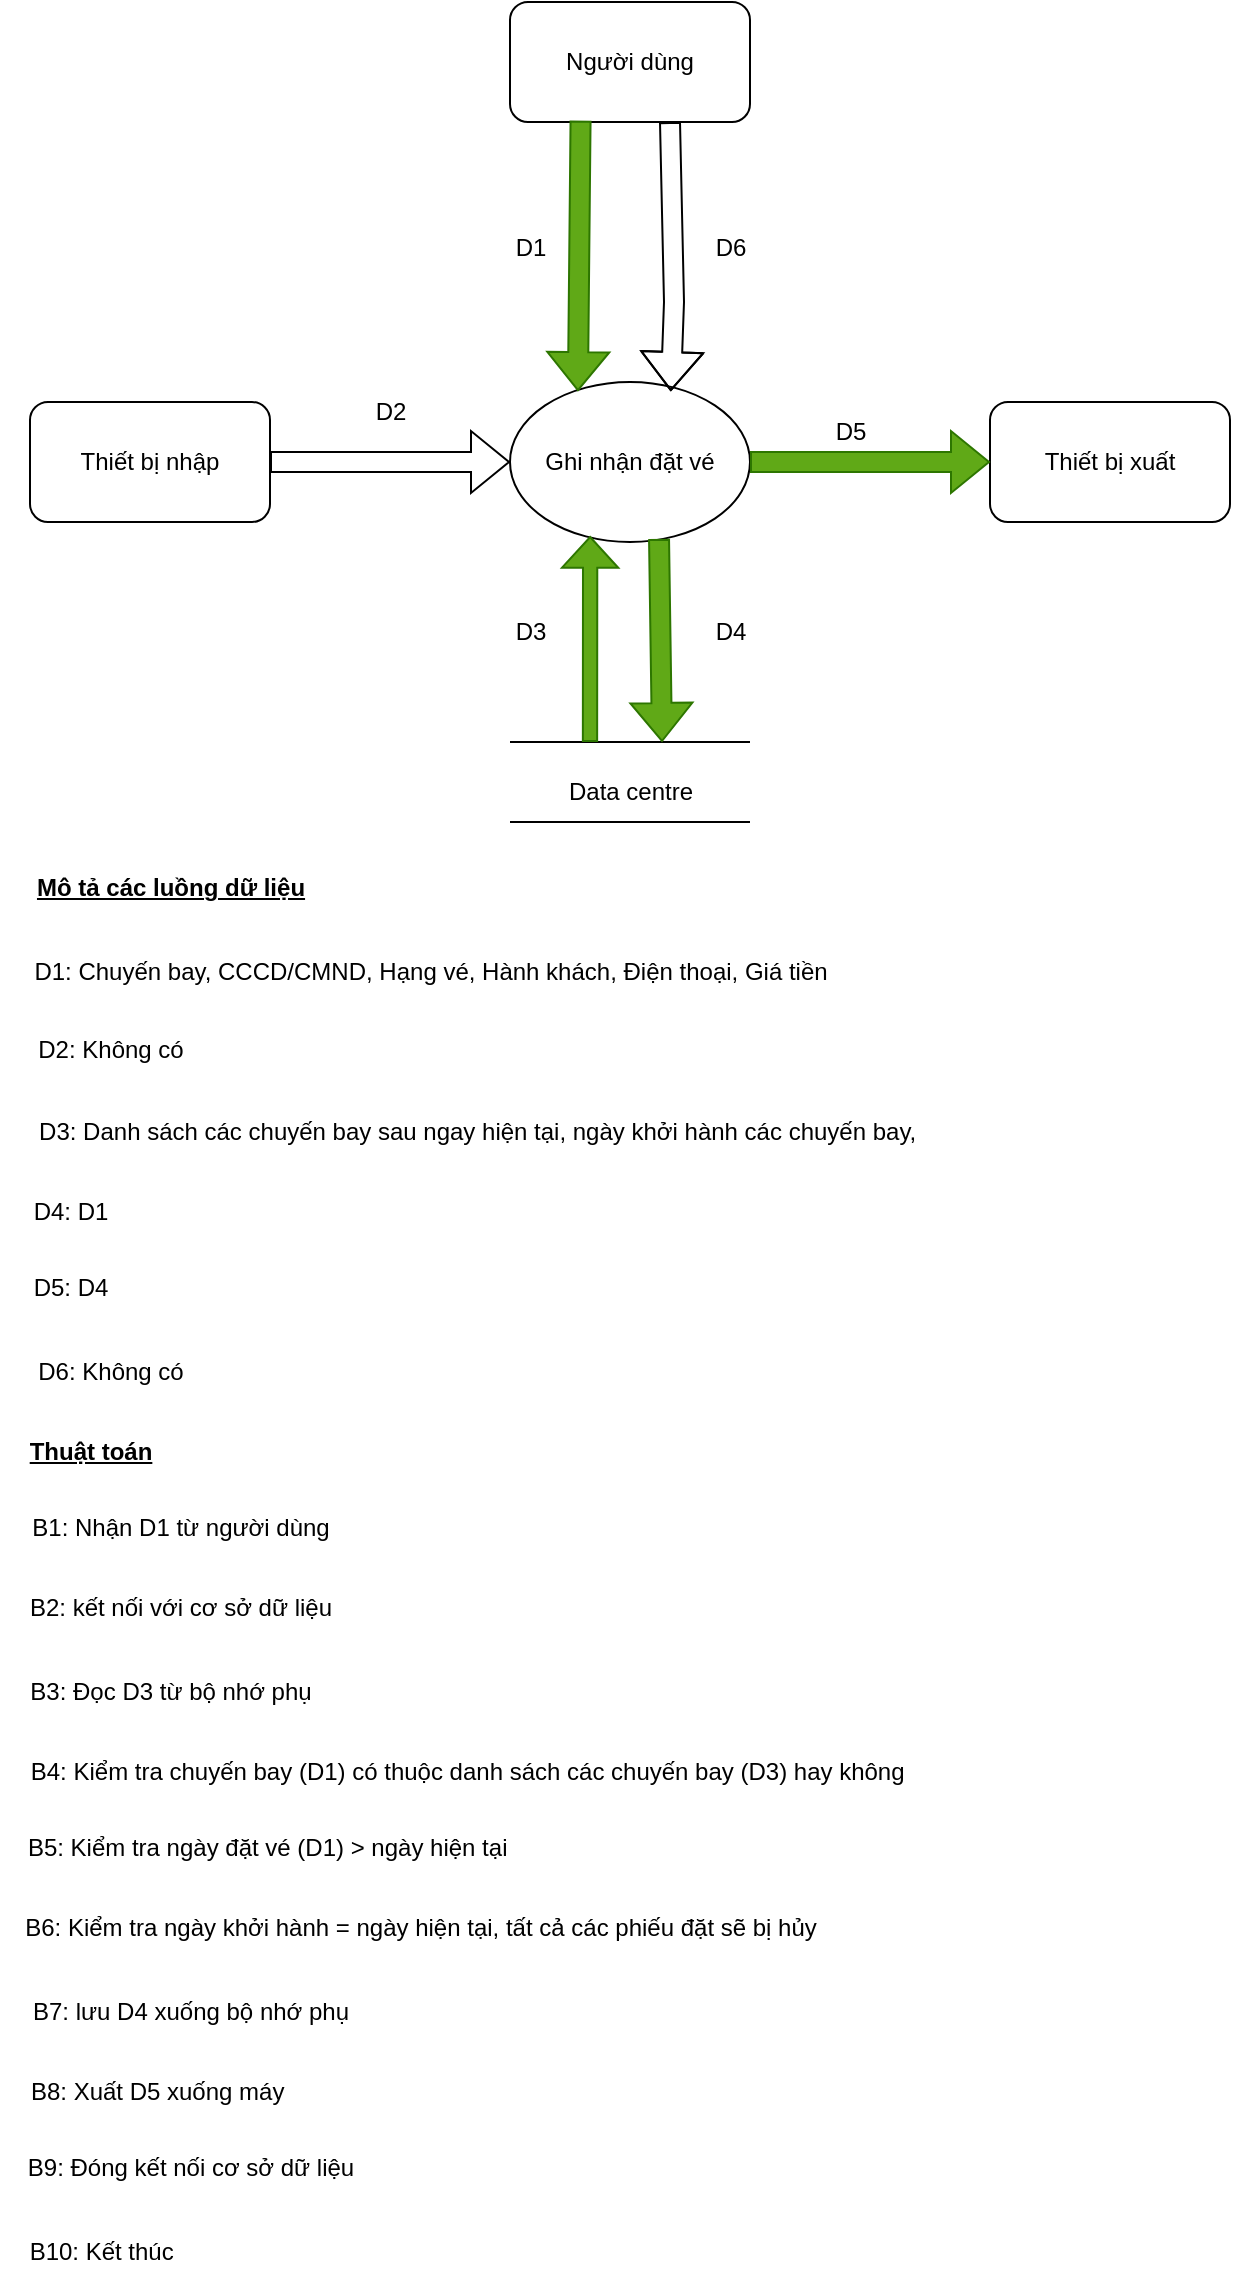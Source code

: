 <mxfile version="24.0.2" type="device">
  <diagram name="Page-1" id="ERcGBdOeoa0EKov4Dhyk">
    <mxGraphModel dx="1050" dy="587" grid="1" gridSize="10" guides="1" tooltips="1" connect="1" arrows="1" fold="1" page="1" pageScale="1" pageWidth="850" pageHeight="1100" math="0" shadow="0">
      <root>
        <mxCell id="0" />
        <mxCell id="1" parent="0" />
        <mxCell id="0HJ5qdZpC-n_4IhRVBek-1" value="Ghi nhận đặt vé" style="ellipse;whiteSpace=wrap;html=1;" parent="1" vertex="1">
          <mxGeometry x="360" y="260" width="120" height="80" as="geometry" />
        </mxCell>
        <mxCell id="0HJ5qdZpC-n_4IhRVBek-2" value="Người dùng" style="rounded=1;whiteSpace=wrap;html=1;" parent="1" vertex="1">
          <mxGeometry x="360" y="70" width="120" height="60" as="geometry" />
        </mxCell>
        <mxCell id="0HJ5qdZpC-n_4IhRVBek-3" value="Thiết bị nhập" style="rounded=1;whiteSpace=wrap;html=1;" parent="1" vertex="1">
          <mxGeometry x="120" y="270" width="120" height="60" as="geometry" />
        </mxCell>
        <mxCell id="0HJ5qdZpC-n_4IhRVBek-4" value="Thiết bị xuất" style="rounded=1;whiteSpace=wrap;html=1;" parent="1" vertex="1">
          <mxGeometry x="600" y="270" width="120" height="60" as="geometry" />
        </mxCell>
        <mxCell id="0HJ5qdZpC-n_4IhRVBek-6" value="" style="shape=flexArrow;endArrow=classic;html=1;rounded=0;exitX=0.294;exitY=0.989;exitDx=0;exitDy=0;entryX=0.283;entryY=0.057;entryDx=0;entryDy=0;entryPerimeter=0;exitPerimeter=0;fillColor=#60a917;strokeColor=#2D7600;" parent="1" source="0HJ5qdZpC-n_4IhRVBek-2" target="0HJ5qdZpC-n_4IhRVBek-1" edge="1">
          <mxGeometry width="50" height="50" relative="1" as="geometry">
            <mxPoint x="400" y="330" as="sourcePoint" />
            <mxPoint x="450" y="280" as="targetPoint" />
          </mxGeometry>
        </mxCell>
        <mxCell id="0HJ5qdZpC-n_4IhRVBek-7" value="" style="shape=flexArrow;endArrow=classic;html=1;rounded=0;entryX=0.67;entryY=0.057;entryDx=0;entryDy=0;entryPerimeter=0;" parent="1" target="0HJ5qdZpC-n_4IhRVBek-1" edge="1">
          <mxGeometry width="50" height="50" relative="1" as="geometry">
            <mxPoint x="440" y="130" as="sourcePoint" />
            <mxPoint x="450" y="280" as="targetPoint" />
            <Array as="points">
              <mxPoint x="442" y="220" />
            </Array>
          </mxGeometry>
        </mxCell>
        <mxCell id="0HJ5qdZpC-n_4IhRVBek-8" value="" style="shape=flexArrow;endArrow=classic;html=1;rounded=0;entryX=0;entryY=0.5;entryDx=0;entryDy=0;exitX=1;exitY=0.5;exitDx=0;exitDy=0;fillColor=#60a917;strokeColor=#2D7600;" parent="1" source="0HJ5qdZpC-n_4IhRVBek-1" target="0HJ5qdZpC-n_4IhRVBek-4" edge="1">
          <mxGeometry width="50" height="50" relative="1" as="geometry">
            <mxPoint x="320" y="360" as="sourcePoint" />
            <mxPoint x="370" y="310" as="targetPoint" />
          </mxGeometry>
        </mxCell>
        <mxCell id="0HJ5qdZpC-n_4IhRVBek-9" value="" style="shape=flexArrow;endArrow=classic;html=1;rounded=0;entryX=0;entryY=0.5;entryDx=0;entryDy=0;exitX=1;exitY=0.5;exitDx=0;exitDy=0;" parent="1" source="0HJ5qdZpC-n_4IhRVBek-3" target="0HJ5qdZpC-n_4IhRVBek-1" edge="1">
          <mxGeometry width="50" height="50" relative="1" as="geometry">
            <mxPoint x="320" y="360" as="sourcePoint" />
            <mxPoint x="370" y="310" as="targetPoint" />
          </mxGeometry>
        </mxCell>
        <mxCell id="0HJ5qdZpC-n_4IhRVBek-10" value="" style="endArrow=none;html=1;rounded=0;" parent="1" edge="1">
          <mxGeometry width="50" height="50" relative="1" as="geometry">
            <mxPoint x="360" y="440" as="sourcePoint" />
            <mxPoint x="480" y="440" as="targetPoint" />
          </mxGeometry>
        </mxCell>
        <mxCell id="0HJ5qdZpC-n_4IhRVBek-11" value="" style="endArrow=none;html=1;rounded=0;" parent="1" edge="1">
          <mxGeometry width="50" height="50" relative="1" as="geometry">
            <mxPoint x="360" y="480" as="sourcePoint" />
            <mxPoint x="480" y="480" as="targetPoint" />
          </mxGeometry>
        </mxCell>
        <mxCell id="0HJ5qdZpC-n_4IhRVBek-12" value="" style="shape=flexArrow;endArrow=classic;html=1;rounded=0;width=7.143;endSize=4.771;entryX=0.334;entryY=0.963;entryDx=0;entryDy=0;entryPerimeter=0;fillColor=#60a917;strokeColor=#2D7600;" parent="1" target="0HJ5qdZpC-n_4IhRVBek-1" edge="1">
          <mxGeometry width="50" height="50" relative="1" as="geometry">
            <mxPoint x="400" y="440" as="sourcePoint" />
            <mxPoint x="400" y="340" as="targetPoint" />
          </mxGeometry>
        </mxCell>
        <mxCell id="0HJ5qdZpC-n_4IhRVBek-13" value="" style="shape=flexArrow;endArrow=classic;html=1;rounded=0;exitX=0.621;exitY=0.981;exitDx=0;exitDy=0;exitPerimeter=0;fillColor=#60a917;strokeColor=#2D7600;" parent="1" source="0HJ5qdZpC-n_4IhRVBek-1" edge="1">
          <mxGeometry width="50" height="50" relative="1" as="geometry">
            <mxPoint x="436" y="341" as="sourcePoint" />
            <mxPoint x="436" y="440" as="targetPoint" />
          </mxGeometry>
        </mxCell>
        <mxCell id="0HJ5qdZpC-n_4IhRVBek-14" value="D1" style="text;html=1;align=center;verticalAlign=middle;resizable=0;points=[];autosize=1;strokeColor=none;fillColor=none;" parent="1" vertex="1">
          <mxGeometry x="350" y="178" width="40" height="30" as="geometry" />
        </mxCell>
        <mxCell id="0HJ5qdZpC-n_4IhRVBek-15" value="D6" style="text;html=1;align=center;verticalAlign=middle;resizable=0;points=[];autosize=1;strokeColor=none;fillColor=none;" parent="1" vertex="1">
          <mxGeometry x="450" y="178" width="40" height="30" as="geometry" />
        </mxCell>
        <mxCell id="0HJ5qdZpC-n_4IhRVBek-16" value="D5" style="text;html=1;align=center;verticalAlign=middle;resizable=0;points=[];autosize=1;strokeColor=none;fillColor=none;" parent="1" vertex="1">
          <mxGeometry x="510" y="270" width="40" height="30" as="geometry" />
        </mxCell>
        <mxCell id="0HJ5qdZpC-n_4IhRVBek-17" value="D4" style="text;html=1;align=center;verticalAlign=middle;resizable=0;points=[];autosize=1;strokeColor=none;fillColor=none;" parent="1" vertex="1">
          <mxGeometry x="450" y="370" width="40" height="30" as="geometry" />
        </mxCell>
        <mxCell id="0HJ5qdZpC-n_4IhRVBek-18" value="D3" style="text;html=1;align=center;verticalAlign=middle;resizable=0;points=[];autosize=1;strokeColor=none;fillColor=none;" parent="1" vertex="1">
          <mxGeometry x="350" y="370" width="40" height="30" as="geometry" />
        </mxCell>
        <mxCell id="0HJ5qdZpC-n_4IhRVBek-19" value="D2" style="text;html=1;align=center;verticalAlign=middle;resizable=0;points=[];autosize=1;strokeColor=none;fillColor=none;" parent="1" vertex="1">
          <mxGeometry x="280" y="260" width="40" height="30" as="geometry" />
        </mxCell>
        <mxCell id="0HJ5qdZpC-n_4IhRVBek-20" value="Data centre" style="text;html=1;align=center;verticalAlign=middle;resizable=0;points=[];autosize=1;strokeColor=none;fillColor=none;" parent="1" vertex="1">
          <mxGeometry x="375" y="450" width="90" height="30" as="geometry" />
        </mxCell>
        <mxCell id="0HJ5qdZpC-n_4IhRVBek-21" value="D1: Chuyến bay, CCCD/CMND, Hạng vé, Hành khách, Điện thoại, Giá tiền" style="text;html=1;align=center;verticalAlign=middle;resizable=0;points=[];autosize=1;strokeColor=none;fillColor=none;" parent="1" vertex="1">
          <mxGeometry x="110" y="540" width="420" height="30" as="geometry" />
        </mxCell>
        <mxCell id="0HJ5qdZpC-n_4IhRVBek-22" value="D2: Không có" style="text;html=1;align=center;verticalAlign=middle;resizable=0;points=[];autosize=1;strokeColor=none;fillColor=none;" parent="1" vertex="1">
          <mxGeometry x="110" y="579" width="100" height="30" as="geometry" />
        </mxCell>
        <mxCell id="0HJ5qdZpC-n_4IhRVBek-23" value="D3: Danh sách các chuyến bay sau ngay hiện tại, ngày khởi hành các chuyến bay,&amp;nbsp;" style="text;html=1;align=center;verticalAlign=middle;resizable=0;points=[];autosize=1;strokeColor=none;fillColor=none;" parent="1" vertex="1">
          <mxGeometry x="110" y="620" width="470" height="30" as="geometry" />
        </mxCell>
        <mxCell id="0HJ5qdZpC-n_4IhRVBek-24" value="D4: D1" style="text;html=1;align=center;verticalAlign=middle;resizable=0;points=[];autosize=1;strokeColor=none;fillColor=none;" parent="1" vertex="1">
          <mxGeometry x="110" y="660" width="60" height="30" as="geometry" />
        </mxCell>
        <mxCell id="0HJ5qdZpC-n_4IhRVBek-25" value="D5: D4" style="text;html=1;align=center;verticalAlign=middle;resizable=0;points=[];autosize=1;strokeColor=none;fillColor=none;" parent="1" vertex="1">
          <mxGeometry x="110" y="698" width="60" height="30" as="geometry" />
        </mxCell>
        <mxCell id="0HJ5qdZpC-n_4IhRVBek-26" value="D6: Không có" style="text;html=1;align=center;verticalAlign=middle;resizable=0;points=[];autosize=1;strokeColor=none;fillColor=none;" parent="1" vertex="1">
          <mxGeometry x="110" y="740" width="100" height="30" as="geometry" />
        </mxCell>
        <mxCell id="0HJ5qdZpC-n_4IhRVBek-27" value="&lt;b&gt;&lt;u&gt;Mô tả các luồng dữ liệu&lt;/u&gt;&lt;/b&gt;" style="text;html=1;align=center;verticalAlign=middle;resizable=0;points=[];autosize=1;strokeColor=none;fillColor=none;" parent="1" vertex="1">
          <mxGeometry x="110" y="498" width="160" height="30" as="geometry" />
        </mxCell>
        <mxCell id="0HJ5qdZpC-n_4IhRVBek-28" value="&lt;b&gt;&lt;u&gt;Thuật toán&lt;/u&gt;&lt;/b&gt;" style="text;html=1;align=center;verticalAlign=middle;resizable=0;points=[];autosize=1;strokeColor=none;fillColor=none;" parent="1" vertex="1">
          <mxGeometry x="110" y="780" width="80" height="30" as="geometry" />
        </mxCell>
        <mxCell id="0HJ5qdZpC-n_4IhRVBek-29" value="B1: Nhận D1 từ người dùng" style="text;html=1;align=center;verticalAlign=middle;resizable=0;points=[];autosize=1;strokeColor=none;fillColor=none;" parent="1" vertex="1">
          <mxGeometry x="110" y="818" width="170" height="30" as="geometry" />
        </mxCell>
        <mxCell id="0HJ5qdZpC-n_4IhRVBek-30" value="B2: kết nối với cơ sở dữ liệu" style="text;html=1;align=center;verticalAlign=middle;resizable=0;points=[];autosize=1;strokeColor=none;fillColor=none;" parent="1" vertex="1">
          <mxGeometry x="110" y="858" width="170" height="30" as="geometry" />
        </mxCell>
        <mxCell id="0HJ5qdZpC-n_4IhRVBek-31" value="B3: Đọc D3 từ bộ nhớ phụ" style="text;html=1;align=center;verticalAlign=middle;resizable=0;points=[];autosize=1;strokeColor=none;fillColor=none;" parent="1" vertex="1">
          <mxGeometry x="110" y="900" width="160" height="30" as="geometry" />
        </mxCell>
        <mxCell id="0HJ5qdZpC-n_4IhRVBek-32" value="B4: Kiểm tra chuyến bay (D1) có thuộc danh sách các chuyến bay (D3) hay không&amp;nbsp;" style="text;html=1;align=center;verticalAlign=middle;resizable=0;points=[];autosize=1;strokeColor=none;fillColor=none;" parent="1" vertex="1">
          <mxGeometry x="110" y="940" width="460" height="30" as="geometry" />
        </mxCell>
        <mxCell id="0HJ5qdZpC-n_4IhRVBek-33" value="B5: Kiểm tra ngày đặt vé (D1) &amp;gt; ngày hiện tại&amp;nbsp;" style="text;html=1;align=center;verticalAlign=middle;resizable=0;points=[];autosize=1;strokeColor=none;fillColor=none;" parent="1" vertex="1">
          <mxGeometry x="105" y="978" width="270" height="30" as="geometry" />
        </mxCell>
        <mxCell id="0HJ5qdZpC-n_4IhRVBek-34" value="B6: Kiểm tra ngày khởi hành = ngày hiện tại, tất cả các phiếu đặt sẽ bị hủy" style="text;html=1;align=center;verticalAlign=middle;resizable=0;points=[];autosize=1;strokeColor=none;fillColor=none;" parent="1" vertex="1">
          <mxGeometry x="105" y="1018" width="420" height="30" as="geometry" />
        </mxCell>
        <mxCell id="0HJ5qdZpC-n_4IhRVBek-35" value="B7: lưu D4 xuống bộ nhớ phụ" style="text;html=1;align=center;verticalAlign=middle;resizable=0;points=[];autosize=1;strokeColor=none;fillColor=none;" parent="1" vertex="1">
          <mxGeometry x="110" y="1060" width="180" height="30" as="geometry" />
        </mxCell>
        <mxCell id="0HJ5qdZpC-n_4IhRVBek-36" value="B8: Xuất D5 xuống máy&amp;nbsp;" style="text;html=1;align=center;verticalAlign=middle;resizable=0;points=[];autosize=1;strokeColor=none;fillColor=none;" parent="1" vertex="1">
          <mxGeometry x="110" y="1100" width="150" height="30" as="geometry" />
        </mxCell>
        <mxCell id="0HJ5qdZpC-n_4IhRVBek-37" value="B9: Đóng kết nối cơ sở dữ liệu" style="text;html=1;align=center;verticalAlign=middle;resizable=0;points=[];autosize=1;strokeColor=none;fillColor=none;" parent="1" vertex="1">
          <mxGeometry x="105" y="1138" width="190" height="30" as="geometry" />
        </mxCell>
        <mxCell id="0HJ5qdZpC-n_4IhRVBek-38" value="B10: Kết thúc&amp;nbsp;" style="text;html=1;align=center;verticalAlign=middle;resizable=0;points=[];autosize=1;strokeColor=none;fillColor=none;" parent="1" vertex="1">
          <mxGeometry x="107" y="1180" width="100" height="30" as="geometry" />
        </mxCell>
      </root>
    </mxGraphModel>
  </diagram>
</mxfile>
